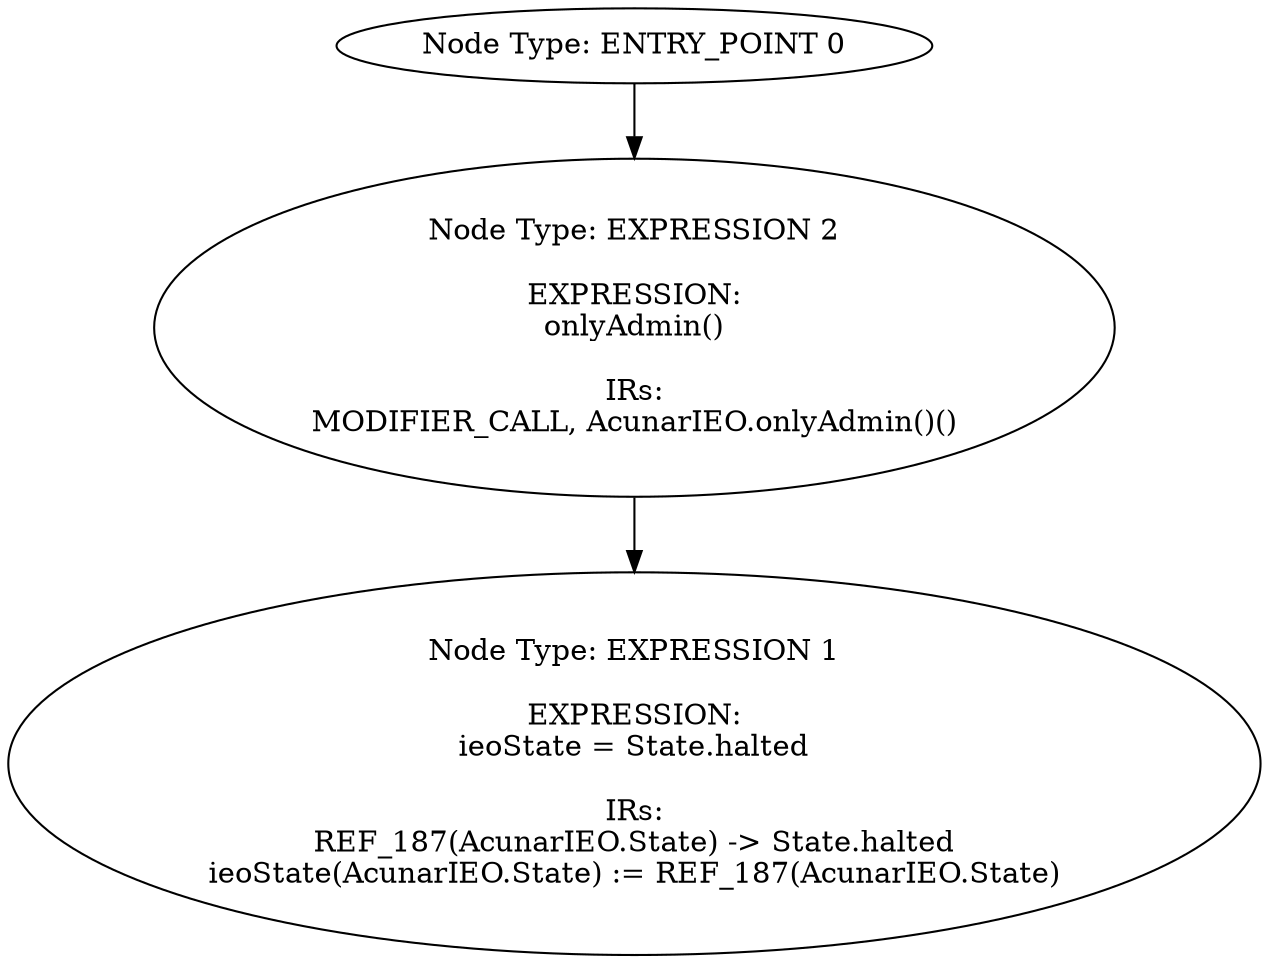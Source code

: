 digraph{
0[label="Node Type: ENTRY_POINT 0
"];
0->2;
1[label="Node Type: EXPRESSION 1

EXPRESSION:
ieoState = State.halted

IRs:
REF_187(AcunarIEO.State) -> State.halted
ieoState(AcunarIEO.State) := REF_187(AcunarIEO.State)"];
2[label="Node Type: EXPRESSION 2

EXPRESSION:
onlyAdmin()

IRs:
MODIFIER_CALL, AcunarIEO.onlyAdmin()()"];
2->1;
}
